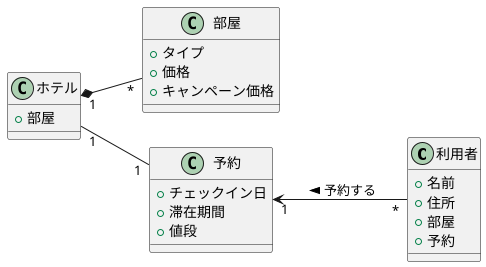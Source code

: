 @startuml ホテルと利用者と部屋と予約
left to right direction
class 利用者 {
    + 名前
    + 住所　
    + 部屋
    + 予約
}
class ホテル {
    + 部屋
}
class 部屋 {
    + タイプ
    + 価格
    + キャンペーン価格
}
class 予約 {
    + チェックイン日
    + 滞在期間
    + 値段
}

ホテル "1" *-- "*" 部屋 
ホテル "1" -- "1" 予約
予約 "1" <--"*" 利用者 : 予約する <

@enduml